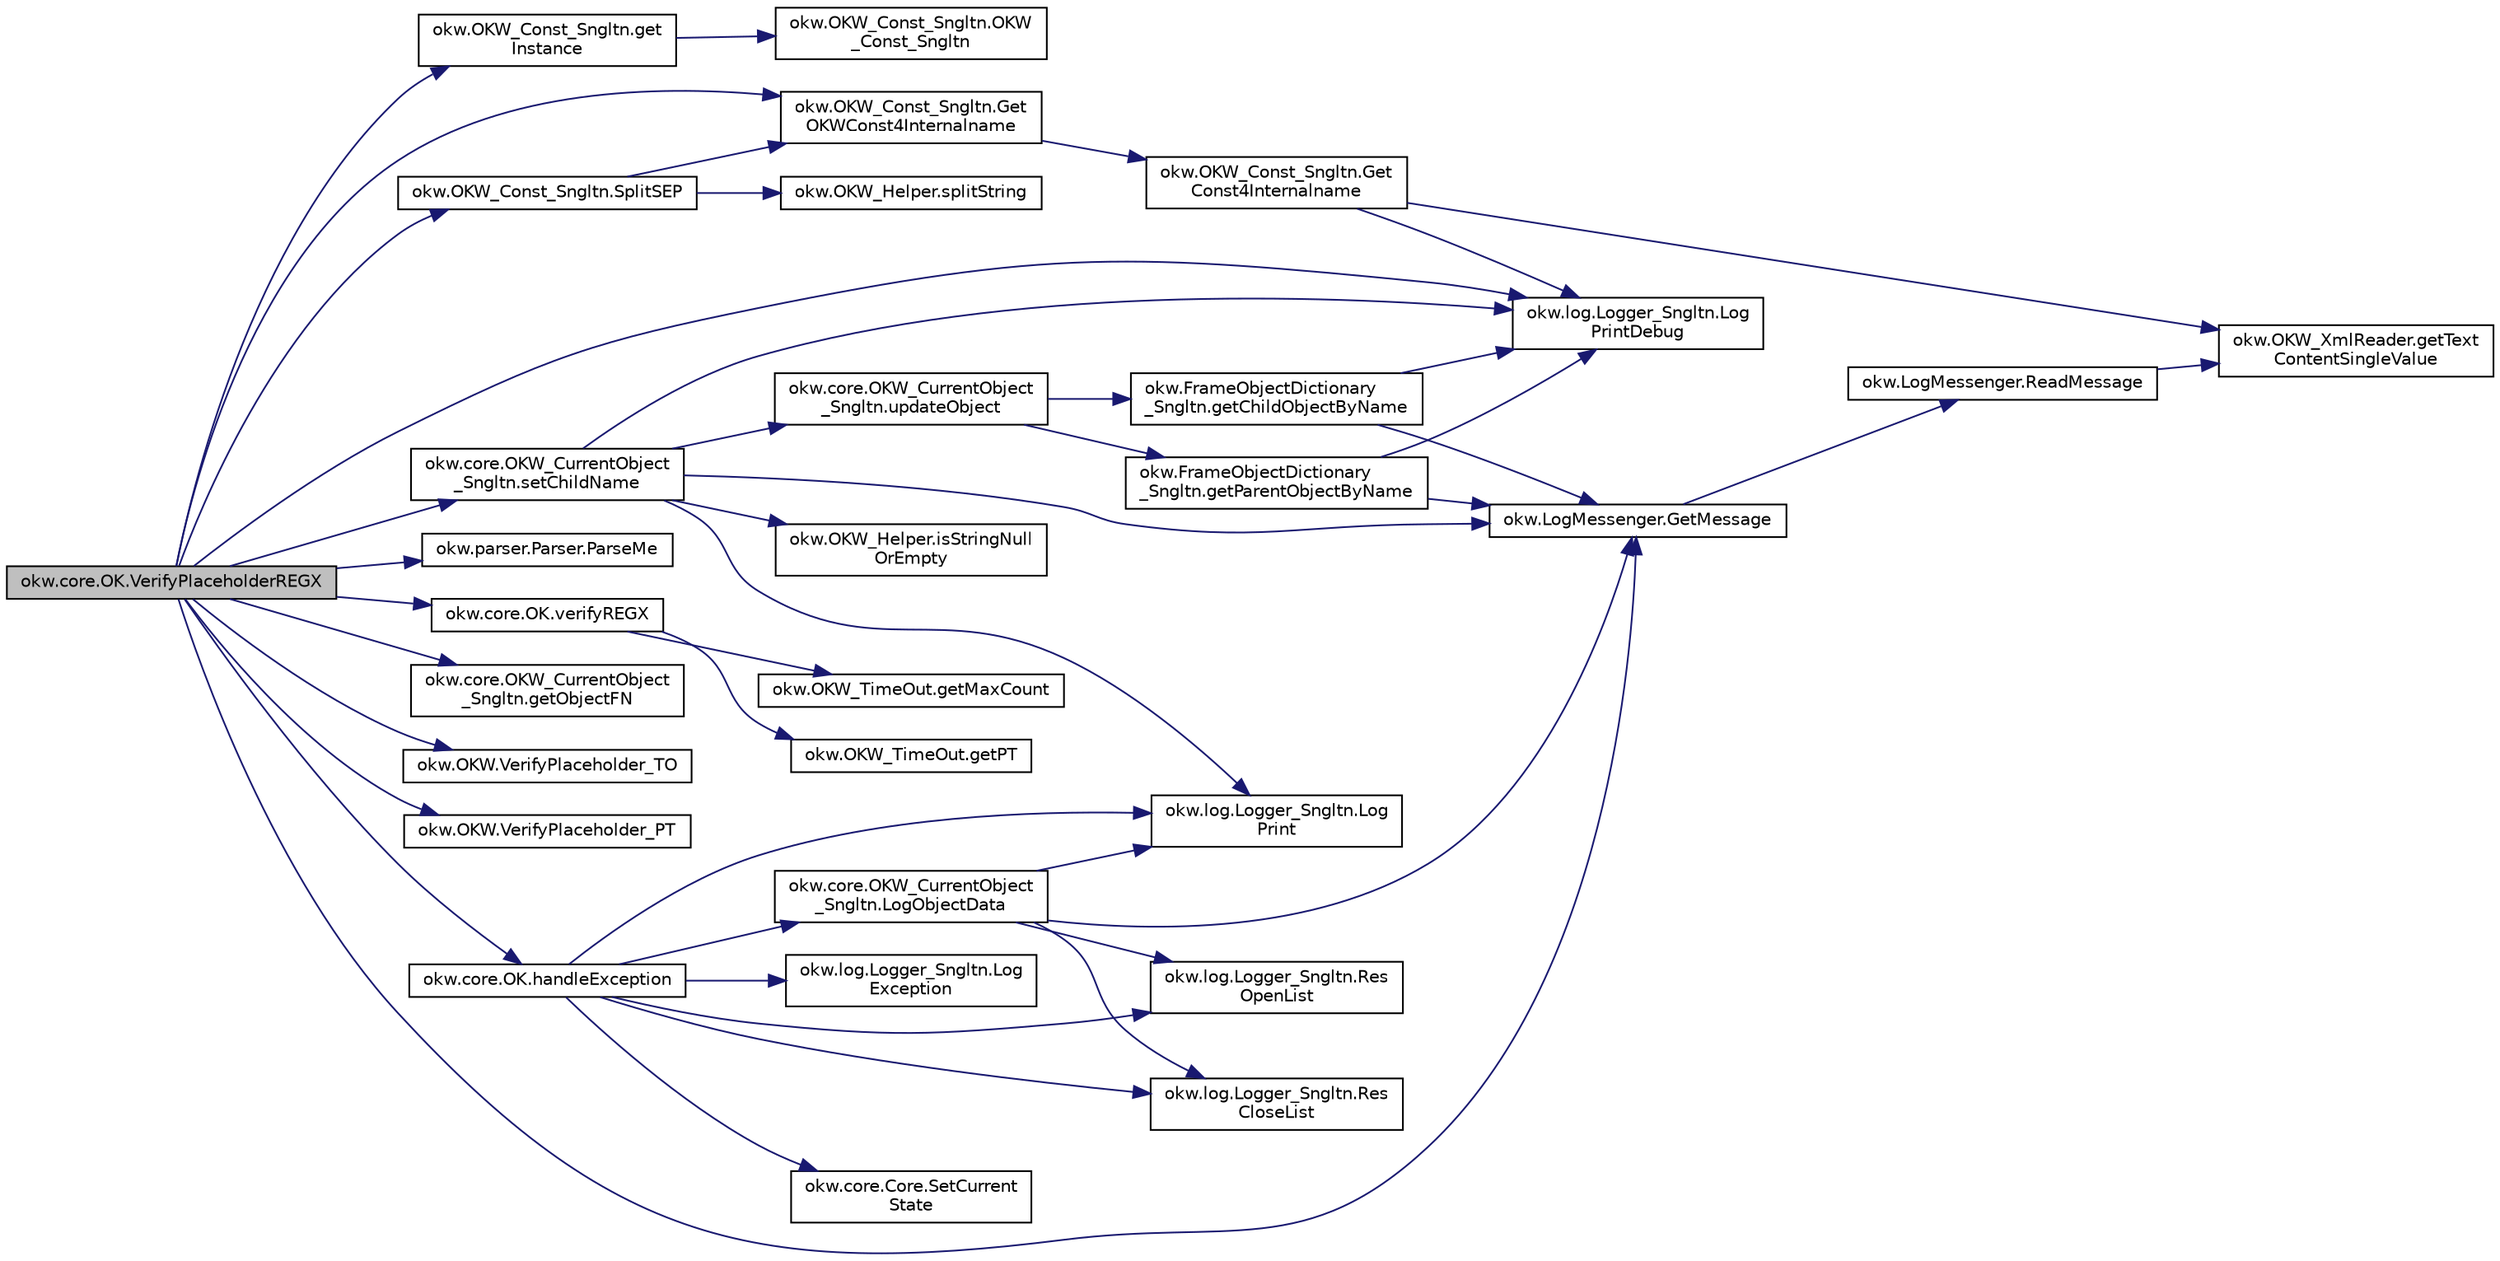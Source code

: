 digraph "okw.core.OK.VerifyPlaceholderREGX"
{
 // INTERACTIVE_SVG=YES
 // LATEX_PDF_SIZE
  edge [fontname="Helvetica",fontsize="10",labelfontname="Helvetica",labelfontsize="10"];
  node [fontname="Helvetica",fontsize="10",shape=record];
  rankdir="LR";
  Node1380 [label="okw.core.OK.VerifyPlaceholderREGX",height=0.2,width=0.4,color="black", fillcolor="grey75", style="filled", fontcolor="black",tooltip="Überprüft den Platzhalter des Objektes."];
  Node1380 -> Node1381 [color="midnightblue",fontsize="10",style="solid",fontname="Helvetica"];
  Node1381 [label="okw.OKW_Const_Sngltn.get\lInstance",height=0.2,width=0.4,color="black", fillcolor="white", style="filled",URL="$classokw_1_1_o_k_w___const___sngltn.html#afdb8f095b58cbd870dbb8eb353e3b0bf",tooltip="Holt die einzige Instanz dieser Klasse."];
  Node1381 -> Node1382 [color="midnightblue",fontsize="10",style="solid",fontname="Helvetica"];
  Node1382 [label="okw.OKW_Const_Sngltn.OKW\l_Const_Sngltn",height=0.2,width=0.4,color="black", fillcolor="white", style="filled",URL="$classokw_1_1_o_k_w___const___sngltn.html#a8404c43fc549df30d37c369c7d6e89ae",tooltip="Privater Konstruktor ohne Parameter im Entwurfsmuster Singelton initialisiert die Klasse OKW_Const."];
  Node1380 -> Node1383 [color="midnightblue",fontsize="10",style="solid",fontname="Helvetica"];
  Node1383 [label="okw.OKW_Const_Sngltn.Get\lOKWConst4Internalname",height=0.2,width=0.4,color="black", fillcolor="white", style="filled",URL="$classokw_1_1_o_k_w___const___sngltn.html#a02c05c79f7ea6e862a81a64ce23941fd",tooltip="Methode ermittelt für Internalname und der aktuell eingestellten Sprache den Wert für OKWConst."];
  Node1383 -> Node1384 [color="midnightblue",fontsize="10",style="solid",fontname="Helvetica"];
  Node1384 [label="okw.OKW_Const_Sngltn.Get\lConst4Internalname",height=0.2,width=0.4,color="black", fillcolor="white", style="filled",URL="$classokw_1_1_o_k_w___const___sngltn.html#a51cde06bf07e855ba4d69ff36b9a27f7",tooltip="Methode ermittelt für Internalname und der aktuell eingestellten Sprache den Wert für Const."];
  Node1384 -> Node1385 [color="midnightblue",fontsize="10",style="solid",fontname="Helvetica"];
  Node1385 [label="okw.log.Logger_Sngltn.Log\lPrintDebug",height=0.2,width=0.4,color="black", fillcolor="white", style="filled",URL="$classokw_1_1log_1_1_logger___sngltn.html#a313f97c79ba4662d9daaf7f537dd02f4",tooltip="Loggt eine Nachricht."];
  Node1384 -> Node1386 [color="midnightblue",fontsize="10",style="solid",fontname="Helvetica"];
  Node1386 [label="okw.OKW_XmlReader.getText\lContentSingleValue",height=0.2,width=0.4,color="black", fillcolor="white", style="filled",URL="$classokw_1_1_o_k_w___xml_reader.html#ab920b5335a2e1429c14cc5f8e79f39eb",tooltip="Lies den TextContent eines Tag."];
  Node1380 -> Node1385 [color="midnightblue",fontsize="10",style="solid",fontname="Helvetica"];
  Node1380 -> Node1387 [color="midnightblue",fontsize="10",style="solid",fontname="Helvetica"];
  Node1387 [label="okw.LogMessenger.GetMessage",height=0.2,width=0.4,color="black", fillcolor="white", style="filled",URL="$classokw_1_1_log_messenger.html#af225d1f037d47b3b085175c09d78bdd2",tooltip="Holt die Log-Meldung für MethodeNmae/Textkey ohne weitere Parameter."];
  Node1387 -> Node1388 [color="midnightblue",fontsize="10",style="solid",fontname="Helvetica"];
  Node1388 [label="okw.LogMessenger.ReadMessage",height=0.2,width=0.4,color="black", fillcolor="white", style="filled",URL="$classokw_1_1_log_messenger.html#a530cd6ab82ec82a04206a2e976ec06e3",tooltip="Interne Kernfunktion holt die Log-Meldung mit Platzhaltern aus der XML-Datei."];
  Node1388 -> Node1386 [color="midnightblue",fontsize="10",style="solid",fontname="Helvetica"];
  Node1380 -> Node1389 [color="midnightblue",fontsize="10",style="solid",fontname="Helvetica"];
  Node1389 [label="okw.OKW_Const_Sngltn.SplitSEP",height=0.2,width=0.4,color="black", fillcolor="white", style="filled",URL="$classokw_1_1_o_k_w___const___sngltn.html#a3851ae4f27e2ae512749767b86b3fc13",tooltip="Methode trennt einen String und wandelt diesen in einen ListString um."];
  Node1389 -> Node1390 [color="midnightblue",fontsize="10",style="solid",fontname="Helvetica"];
  Node1390 [label="okw.OKW_Helper.splitString",height=0.2,width=0.4,color="black", fillcolor="white", style="filled",URL="$classokw_1_1_o_k_w___helper.html#a268ba5b6db697acd241f3ebea12c4194",tooltip="Splittet einen String am angegebenen Separator auf."];
  Node1389 -> Node1383 [color="midnightblue",fontsize="10",style="solid",fontname="Helvetica"];
  Node1380 -> Node1391 [color="midnightblue",fontsize="10",style="solid",fontname="Helvetica"];
  Node1391 [label="okw.parser.Parser.ParseMe",height=0.2,width=0.4,color="black", fillcolor="white", style="filled",URL="$classokw_1_1parser_1_1_parser.html#a46afb901847316c744413ce473ecada3",tooltip="Parst einen _List&lt string&gt, ersetzt die Parser-Schlüsslewörter durch Werte."];
  Node1380 -> Node1392 [color="midnightblue",fontsize="10",style="solid",fontname="Helvetica"];
  Node1392 [label="okw.core.OKW_CurrentObject\l_Sngltn.setChildName",height=0.2,width=0.4,color="black", fillcolor="white", style="filled",URL="$classokw_1_1core_1_1_o_k_w___current_object___sngltn.html#a461fa1ff29f4bc4a9798707ea7b71849",tooltip="Setzt das Kindobjekt."];
  Node1392 -> Node1385 [color="midnightblue",fontsize="10",style="solid",fontname="Helvetica"];
  Node1392 -> Node1387 [color="midnightblue",fontsize="10",style="solid",fontname="Helvetica"];
  Node1392 -> Node1393 [color="midnightblue",fontsize="10",style="solid",fontname="Helvetica"];
  Node1393 [label="okw.OKW_Helper.isStringNull\lOrEmpty",height=0.2,width=0.4,color="black", fillcolor="white", style="filled",URL="$classokw_1_1_o_k_w___helper.html#a3a7ba0f42b29adf70574830688e72e4a",tooltip="Prüft ob der gegeben String fpsStrin null oder leer (\"\") ist."];
  Node1392 -> Node1394 [color="midnightblue",fontsize="10",style="solid",fontname="Helvetica"];
  Node1394 [label="okw.log.Logger_Sngltn.Log\lPrint",height=0.2,width=0.4,color="black", fillcolor="white", style="filled",URL="$classokw_1_1log_1_1_logger___sngltn.html#a8ebceaddd6cc6963ddb8e08c72ea808c",tooltip="LogPrint Function: Prints the values of expressions to the results file."];
  Node1392 -> Node1395 [color="midnightblue",fontsize="10",style="solid",fontname="Helvetica"];
  Node1395 [label="okw.core.OKW_CurrentObject\l_Sngltn.updateObject",height=0.2,width=0.4,color="black", fillcolor="white", style="filled",URL="$classokw_1_1core_1_1_o_k_w___current_object___sngltn.html#a51204f2563ba8defb737da6653705819",tooltip="Methode aktualisert zwei Werte:"];
  Node1395 -> Node1396 [color="midnightblue",fontsize="10",style="solid",fontname="Helvetica"];
  Node1396 [label="okw.FrameObjectDictionary\l_Sngltn.getParentObjectByName",height=0.2,width=0.4,color="black", fillcolor="white", style="filled",URL="$classokw_1_1_frame_object_dictionary___sngltn.html#aeec07d71cbebe71ec3ec4d27e86d6c5c",tooltip="Die Methode liefert das Frame-Object des gegebenen FN eines Fensterobjektes zurück."];
  Node1396 -> Node1385 [color="midnightblue",fontsize="10",style="solid",fontname="Helvetica"];
  Node1396 -> Node1387 [color="midnightblue",fontsize="10",style="solid",fontname="Helvetica"];
  Node1395 -> Node1397 [color="midnightblue",fontsize="10",style="solid",fontname="Helvetica"];
  Node1397 [label="okw.FrameObjectDictionary\l_Sngltn.getChildObjectByName",height=0.2,width=0.4,color="black", fillcolor="white", style="filled",URL="$classokw_1_1_frame_object_dictionary___sngltn.html#a0a71734828093357dfc88b5fa242e361",tooltip="Die Methode liefert das Objekt des gegebenen Kindobjekttests zurück."];
  Node1397 -> Node1385 [color="midnightblue",fontsize="10",style="solid",fontname="Helvetica"];
  Node1397 -> Node1387 [color="midnightblue",fontsize="10",style="solid",fontname="Helvetica"];
  Node1380 -> Node1398 [color="midnightblue",fontsize="10",style="solid",fontname="Helvetica"];
  Node1398 [label="okw.core.OKW_CurrentObject\l_Sngltn.getObjectFN",height=0.2,width=0.4,color="black", fillcolor="white", style="filled",URL="$classokw_1_1core_1_1_o_k_w___current_object___sngltn.html#a8a957bc040b9487a21adb41a52c56fd4",tooltip="Ermittelt den ObjektNamen des aktuellen Objektes."];
  Node1380 -> Node1399 [color="midnightblue",fontsize="10",style="solid",fontname="Helvetica"];
  Node1399 [label="okw.OKW.VerifyPlaceholder_TO",height=0.2,width=0.4,color="black", fillcolor="white", style="filled",URL="$interfaceokw_1_1_o_k_w.html#a8147b1ef8a75f2d220459cca6bd12420",tooltip="TimeOut in Sekunden [s] für das Schlüsselwort VerifyPlaceholder."];
  Node1380 -> Node1400 [color="midnightblue",fontsize="10",style="solid",fontname="Helvetica"];
  Node1400 [label="okw.OKW.VerifyPlaceholder_PT",height=0.2,width=0.4,color="black", fillcolor="white", style="filled",URL="$interfaceokw_1_1_o_k_w.html#a0bb0f6a539298d6d6e7a9f8960b93e8b",tooltip="Polling Time in [ms] für das Schlüsselwort VerifyPlaceholder."];
  Node1380 -> Node1401 [color="midnightblue",fontsize="10",style="solid",fontname="Helvetica"];
  Node1401 [label="okw.core.OK.verifyREGX",height=0.2,width=0.4,color="black", fillcolor="white", style="filled",URL="$classokw_1_1core_1_1_o_k.html#a9920f558ea5d2ea252daf5199864c28f",tooltip=" "];
  Node1401 -> Node1402 [color="midnightblue",fontsize="10",style="solid",fontname="Helvetica"];
  Node1402 [label="okw.OKW_TimeOut.getMaxCount",height=0.2,width=0.4,color="black", fillcolor="white", style="filled",URL="$classokw_1_1_o_k_w___time_out.html#adf7b9cc33db065c1f284bb5db2227b51",tooltip="Anzahl der berechnetten Zyklen."];
  Node1401 -> Node1403 [color="midnightblue",fontsize="10",style="solid",fontname="Helvetica"];
  Node1403 [label="okw.OKW_TimeOut.getPT",height=0.2,width=0.4,color="black", fillcolor="white", style="filled",URL="$classokw_1_1_o_k_w___time_out.html#ab7142e5e6adc82f308a70177c71ced2c",tooltip="Wartezeit zwischen zwei Pollings in [ms]."];
  Node1380 -> Node1404 [color="midnightblue",fontsize="10",style="solid",fontname="Helvetica"];
  Node1404 [label="okw.core.OK.handleException",height=0.2,width=0.4,color="black", fillcolor="white", style="filled",URL="$classokw_1_1core_1_1_o_k.html#a5a6db6a457bcb71c893f5d4eb615b2b7",tooltip="Zentrale Exception-Behandlung."];
  Node1404 -> Node1394 [color="midnightblue",fontsize="10",style="solid",fontname="Helvetica"];
  Node1404 -> Node1405 [color="midnightblue",fontsize="10",style="solid",fontname="Helvetica"];
  Node1405 [label="okw.log.Logger_Sngltn.Log\lException",height=0.2,width=0.4,color="black", fillcolor="white", style="filled",URL="$classokw_1_1log_1_1_logger___sngltn.html#aa29d396a2b9df1ac57079d777c548181",tooltip="LogException Function: Logs a Script Exception to the results file."];
  Node1404 -> Node1406 [color="midnightblue",fontsize="10",style="solid",fontname="Helvetica"];
  Node1406 [label="okw.log.Logger_Sngltn.Res\lOpenList",height=0.2,width=0.4,color="black", fillcolor="white", style="filled",URL="$classokw_1_1log_1_1_logger___sngltn.html#ab4fc711bb4c754f251372ff3b14ab9c9",tooltip="Creates a new hierarchical level in the results file."];
  Node1404 -> Node1407 [color="midnightblue",fontsize="10",style="solid",fontname="Helvetica"];
  Node1407 [label="okw.log.Logger_Sngltn.Res\lCloseList",height=0.2,width=0.4,color="black", fillcolor="white", style="filled",URL="$classokw_1_1log_1_1_logger___sngltn.html#a9b54104f7e0b4c0a473877b19dfaed56",tooltip="Closes a hierarchical level in the results file that was opened with ResOpenList."];
  Node1404 -> Node1408 [color="midnightblue",fontsize="10",style="solid",fontname="Helvetica"];
  Node1408 [label="okw.core.OKW_CurrentObject\l_Sngltn.LogObjectData",height=0.2,width=0.4,color="black", fillcolor="white", style="filled",URL="$classokw_1_1core_1_1_o_k_w___current_object___sngltn.html#a01b48f2c86a2f91909143ee9063dfd86",tooltip="Methode gibt alle wichtigen Informationen zum aktuellen Objekt aus."];
  Node1408 -> Node1406 [color="midnightblue",fontsize="10",style="solid",fontname="Helvetica"];
  Node1408 -> Node1394 [color="midnightblue",fontsize="10",style="solid",fontname="Helvetica"];
  Node1408 -> Node1387 [color="midnightblue",fontsize="10",style="solid",fontname="Helvetica"];
  Node1408 -> Node1407 [color="midnightblue",fontsize="10",style="solid",fontname="Helvetica"];
  Node1404 -> Node1409 [color="midnightblue",fontsize="10",style="solid",fontname="Helvetica"];
  Node1409 [label="okw.core.Core.SetCurrent\lState",height=0.2,width=0.4,color="black", fillcolor="white", style="filled",URL="$classokw_1_1core_1_1_core.html#aafe6e3d88e810dabf350b37058d4af97",tooltip="Setter zum Setzen des aktuellen Zustandes."];
}
